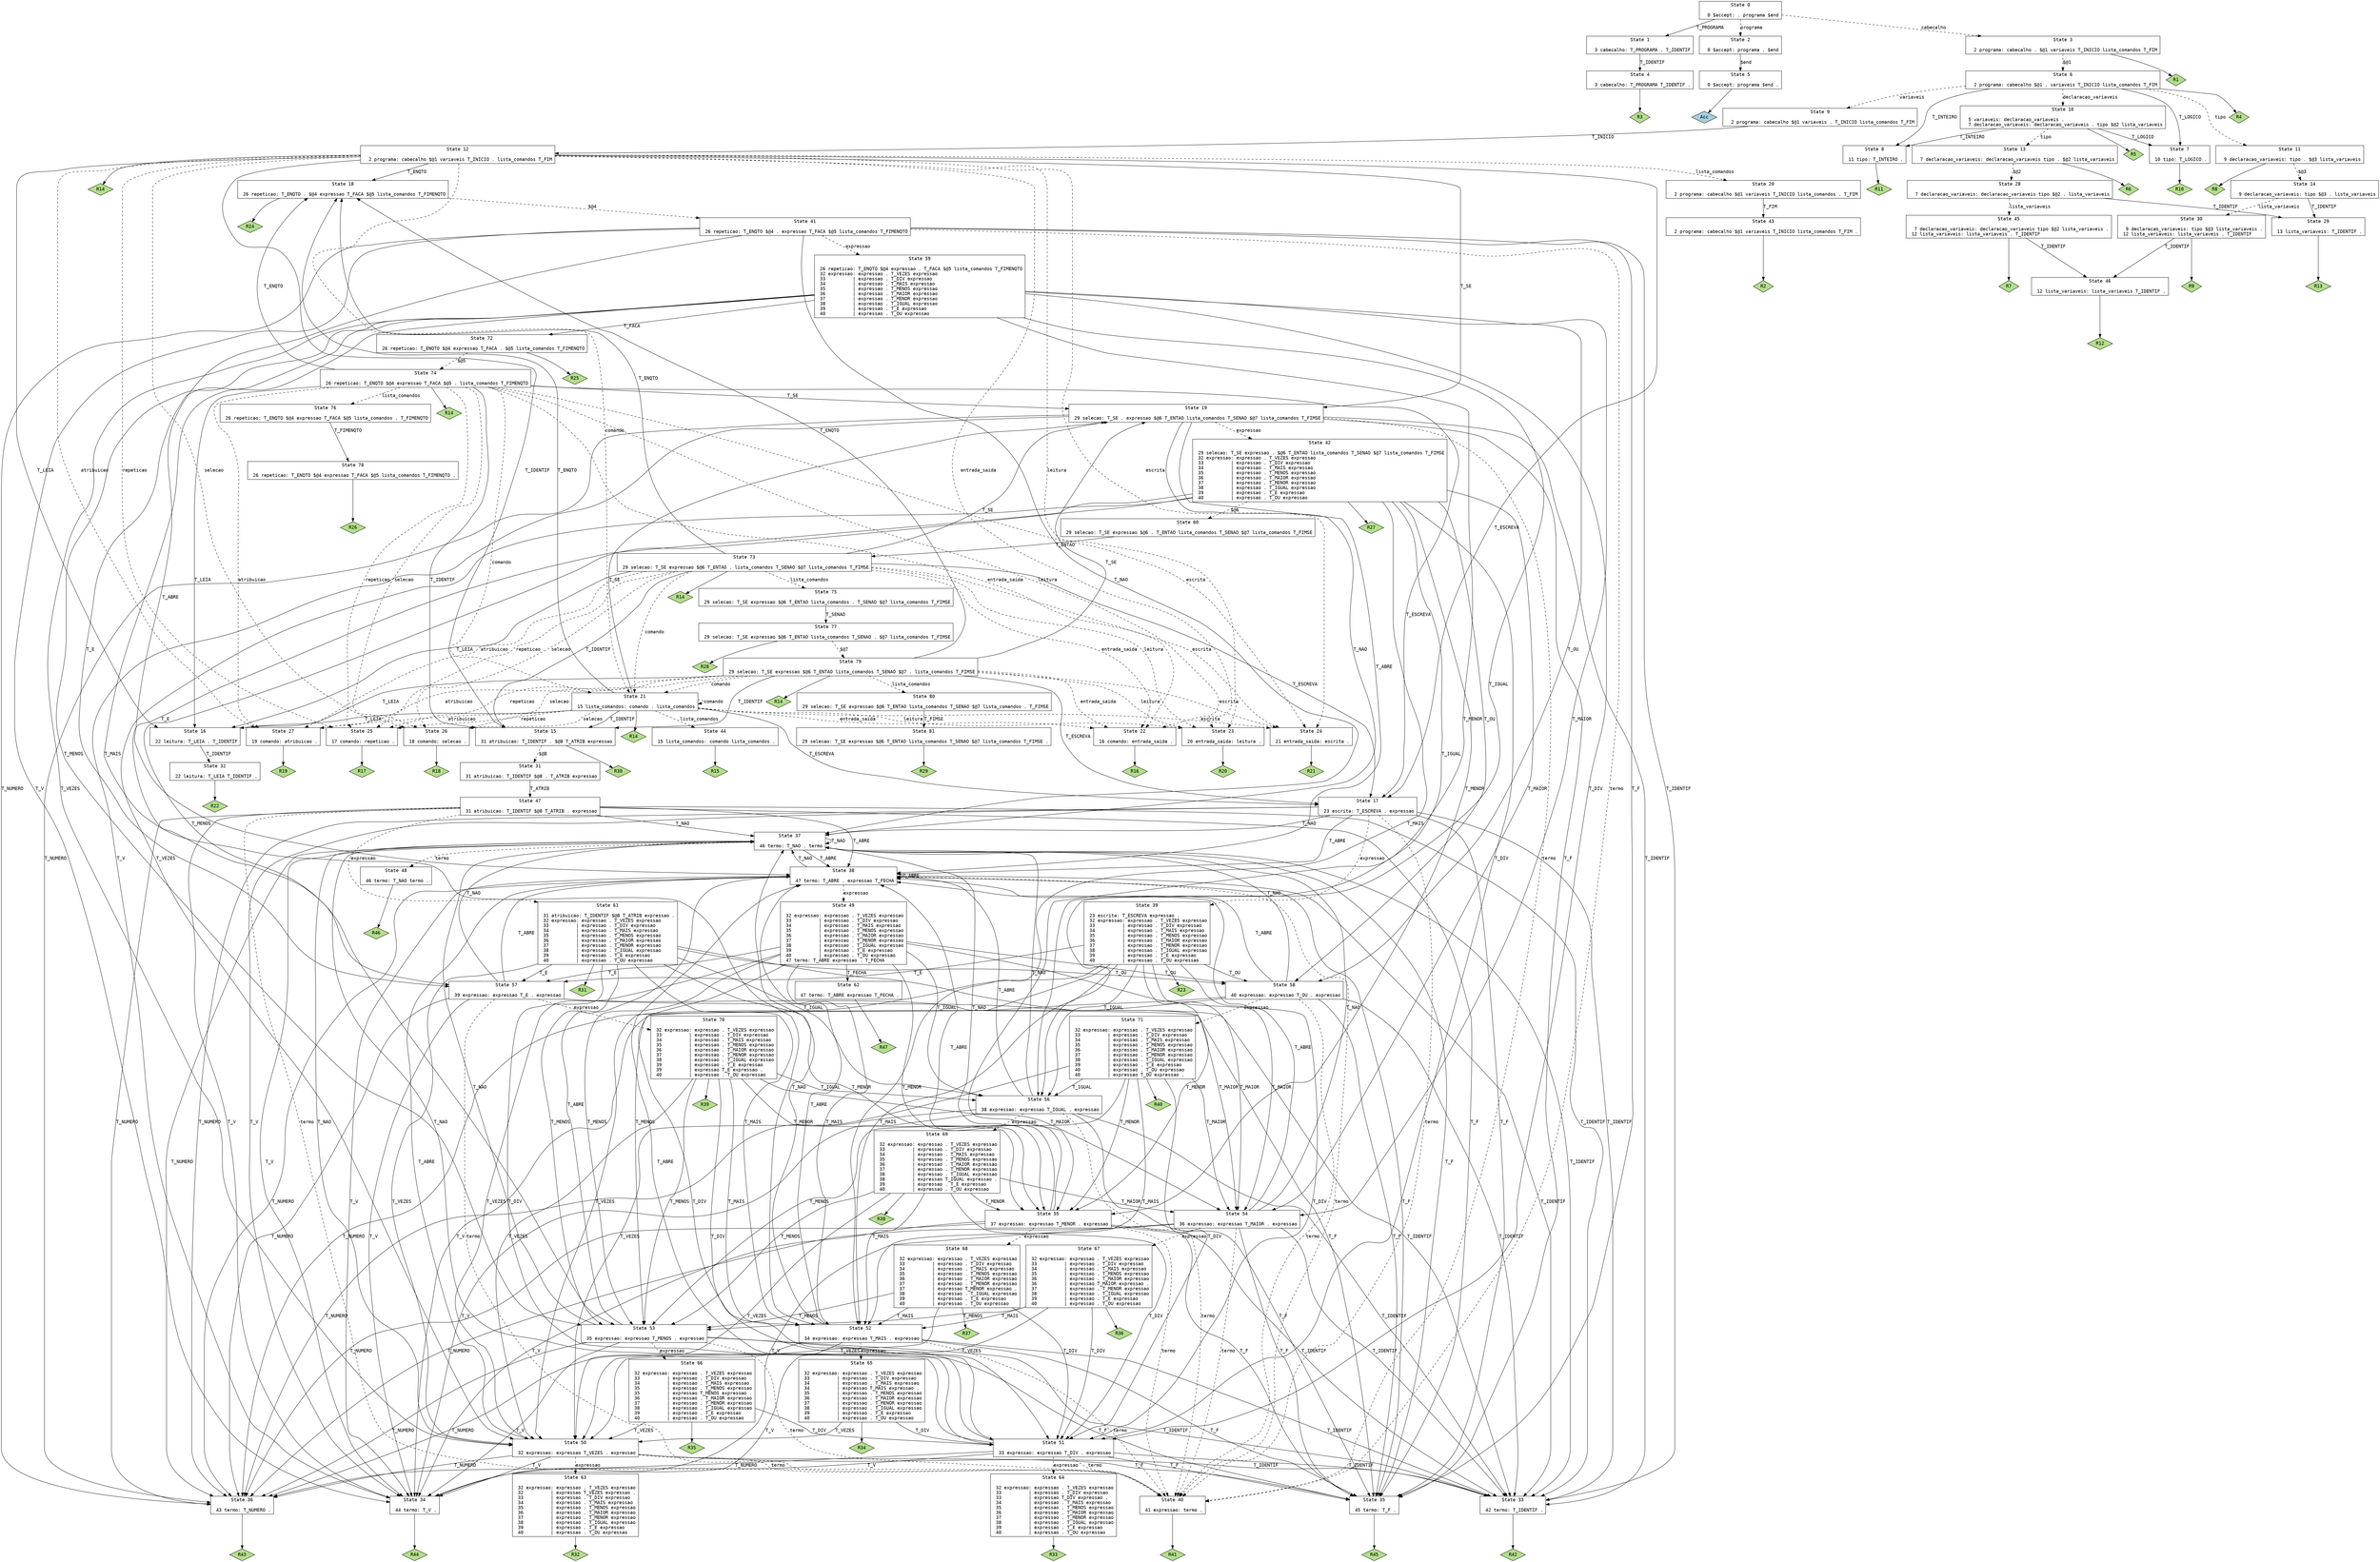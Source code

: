 // Gerado por GNU Bison 3.0.2.
// Reportar erros para <bug-bison@gnu.org>.
// página inicial: <http://www.gnu.org/software/bison/>.

digraph "sintatico.y"
{
  node [fontname = courier, shape = box, colorscheme = paired6]
  edge [fontname = courier]

  0 [label="State 0\n\l  0 $accept: . programa $end\l"]
  0 -> 1 [style=solid label="T_PROGRAMA"]
  0 -> 2 [style=dashed label="programa"]
  0 -> 3 [style=dashed label="cabecalho"]
  1 [label="State 1\n\l  3 cabecalho: T_PROGRAMA . T_IDENTIF\l"]
  1 -> 4 [style=solid label="T_IDENTIF"]
  2 [label="State 2\n\l  0 $accept: programa . $end\l"]
  2 -> 5 [style=solid label="$end"]
  3 [label="State 3\n\l  2 programa: cabecalho . $@1 variaveis T_INICIO lista_comandos T_FIM\l"]
  3 -> 6 [style=dashed label="$@1"]
  3 -> "3R1" [style=solid]
 "3R1" [label="R1", fillcolor=3, shape=diamond, style=filled]
  4 [label="State 4\n\l  3 cabecalho: T_PROGRAMA T_IDENTIF .\l"]
  4 -> "4R3" [style=solid]
 "4R3" [label="R3", fillcolor=3, shape=diamond, style=filled]
  5 [label="State 5\n\l  0 $accept: programa $end .\l"]
  5 -> "5R0" [style=solid]
 "5R0" [label="Acc", fillcolor=1, shape=diamond, style=filled]
  6 [label="State 6\n\l  2 programa: cabecalho $@1 . variaveis T_INICIO lista_comandos T_FIM\l"]
  6 -> 7 [style=solid label="T_LOGICO"]
  6 -> 8 [style=solid label="T_INTEIRO"]
  6 -> 9 [style=dashed label="variaveis"]
  6 -> 10 [style=dashed label="declaracao_variaveis"]
  6 -> 11 [style=dashed label="tipo"]
  6 -> "6R4" [style=solid]
 "6R4" [label="R4", fillcolor=3, shape=diamond, style=filled]
  7 [label="State 7\n\l 10 tipo: T_LOGICO .\l"]
  7 -> "7R10" [style=solid]
 "7R10" [label="R10", fillcolor=3, shape=diamond, style=filled]
  8 [label="State 8\n\l 11 tipo: T_INTEIRO .\l"]
  8 -> "8R11" [style=solid]
 "8R11" [label="R11", fillcolor=3, shape=diamond, style=filled]
  9 [label="State 9\n\l  2 programa: cabecalho $@1 variaveis . T_INICIO lista_comandos T_FIM\l"]
  9 -> 12 [style=solid label="T_INICIO"]
  10 [label="State 10\n\l  5 variaveis: declaracao_variaveis .\l  7 declaracao_variaveis: declaracao_variaveis . tipo $@2 lista_variaveis\l"]
  10 -> 7 [style=solid label="T_LOGICO"]
  10 -> 8 [style=solid label="T_INTEIRO"]
  10 -> 13 [style=dashed label="tipo"]
  10 -> "10R5" [style=solid]
 "10R5" [label="R5", fillcolor=3, shape=diamond, style=filled]
  11 [label="State 11\n\l  9 declaracao_variaveis: tipo . $@3 lista_variaveis\l"]
  11 -> 14 [style=dashed label="$@3"]
  11 -> "11R8" [style=solid]
 "11R8" [label="R8", fillcolor=3, shape=diamond, style=filled]
  12 [label="State 12\n\l  2 programa: cabecalho $@1 variaveis T_INICIO . lista_comandos T_FIM\l"]
  12 -> 15 [style=solid label="T_IDENTIF"]
  12 -> 16 [style=solid label="T_LEIA"]
  12 -> 17 [style=solid label="T_ESCREVA"]
  12 -> 18 [style=solid label="T_ENQTO"]
  12 -> 19 [style=solid label="T_SE"]
  12 -> 20 [style=dashed label="lista_comandos"]
  12 -> 21 [style=dashed label="comando"]
  12 -> 22 [style=dashed label="entrada_saida"]
  12 -> 23 [style=dashed label="leitura"]
  12 -> 24 [style=dashed label="escrita"]
  12 -> 25 [style=dashed label="repeticao"]
  12 -> 26 [style=dashed label="selecao"]
  12 -> 27 [style=dashed label="atribuicao"]
  12 -> "12R14" [style=solid]
 "12R14" [label="R14", fillcolor=3, shape=diamond, style=filled]
  13 [label="State 13\n\l  7 declaracao_variaveis: declaracao_variaveis tipo . $@2 lista_variaveis\l"]
  13 -> 28 [style=dashed label="$@2"]
  13 -> "13R6" [style=solid]
 "13R6" [label="R6", fillcolor=3, shape=diamond, style=filled]
  14 [label="State 14\n\l  9 declaracao_variaveis: tipo $@3 . lista_variaveis\l"]
  14 -> 29 [style=solid label="T_IDENTIF"]
  14 -> 30 [style=dashed label="lista_variaveis"]
  15 [label="State 15\n\l 31 atribuicao: T_IDENTIF . $@8 T_ATRIB expressao\l"]
  15 -> 31 [style=dashed label="$@8"]
  15 -> "15R30" [style=solid]
 "15R30" [label="R30", fillcolor=3, shape=diamond, style=filled]
  16 [label="State 16\n\l 22 leitura: T_LEIA . T_IDENTIF\l"]
  16 -> 32 [style=solid label="T_IDENTIF"]
  17 [label="State 17\n\l 23 escrita: T_ESCREVA . expressao\l"]
  17 -> 33 [style=solid label="T_IDENTIF"]
  17 -> 34 [style=solid label="T_V"]
  17 -> 35 [style=solid label="T_F"]
  17 -> 36 [style=solid label="T_NUMERO"]
  17 -> 37 [style=solid label="T_NAO"]
  17 -> 38 [style=solid label="T_ABRE"]
  17 -> 39 [style=dashed label="expressao"]
  17 -> 40 [style=dashed label="termo"]
  18 [label="State 18\n\l 26 repeticao: T_ENQTO . $@4 expressao T_FACA $@5 lista_comandos T_FIMENQTO\l"]
  18 -> 41 [style=dashed label="$@4"]
  18 -> "18R24" [style=solid]
 "18R24" [label="R24", fillcolor=3, shape=diamond, style=filled]
  19 [label="State 19\n\l 29 selecao: T_SE . expressao $@6 T_ENTAO lista_comandos T_SENAO $@7 lista_comandos T_FIMSE\l"]
  19 -> 33 [style=solid label="T_IDENTIF"]
  19 -> 34 [style=solid label="T_V"]
  19 -> 35 [style=solid label="T_F"]
  19 -> 36 [style=solid label="T_NUMERO"]
  19 -> 37 [style=solid label="T_NAO"]
  19 -> 38 [style=solid label="T_ABRE"]
  19 -> 42 [style=dashed label="expressao"]
  19 -> 40 [style=dashed label="termo"]
  20 [label="State 20\n\l  2 programa: cabecalho $@1 variaveis T_INICIO lista_comandos . T_FIM\l"]
  20 -> 43 [style=solid label="T_FIM"]
  21 [label="State 21\n\l 15 lista_comandos: comando . lista_comandos\l"]
  21 -> 15 [style=solid label="T_IDENTIF"]
  21 -> 16 [style=solid label="T_LEIA"]
  21 -> 17 [style=solid label="T_ESCREVA"]
  21 -> 18 [style=solid label="T_ENQTO"]
  21 -> 19 [style=solid label="T_SE"]
  21 -> 44 [style=dashed label="lista_comandos"]
  21 -> 21 [style=dashed label="comando"]
  21 -> 22 [style=dashed label="entrada_saida"]
  21 -> 23 [style=dashed label="leitura"]
  21 -> 24 [style=dashed label="escrita"]
  21 -> 25 [style=dashed label="repeticao"]
  21 -> 26 [style=dashed label="selecao"]
  21 -> 27 [style=dashed label="atribuicao"]
  21 -> "21R14" [style=solid]
 "21R14" [label="R14", fillcolor=3, shape=diamond, style=filled]
  22 [label="State 22\n\l 16 comando: entrada_saida .\l"]
  22 -> "22R16" [style=solid]
 "22R16" [label="R16", fillcolor=3, shape=diamond, style=filled]
  23 [label="State 23\n\l 20 entrada_saida: leitura .\l"]
  23 -> "23R20" [style=solid]
 "23R20" [label="R20", fillcolor=3, shape=diamond, style=filled]
  24 [label="State 24\n\l 21 entrada_saida: escrita .\l"]
  24 -> "24R21" [style=solid]
 "24R21" [label="R21", fillcolor=3, shape=diamond, style=filled]
  25 [label="State 25\n\l 17 comando: repeticao .\l"]
  25 -> "25R17" [style=solid]
 "25R17" [label="R17", fillcolor=3, shape=diamond, style=filled]
  26 [label="State 26\n\l 18 comando: selecao .\l"]
  26 -> "26R18" [style=solid]
 "26R18" [label="R18", fillcolor=3, shape=diamond, style=filled]
  27 [label="State 27\n\l 19 comando: atribuicao .\l"]
  27 -> "27R19" [style=solid]
 "27R19" [label="R19", fillcolor=3, shape=diamond, style=filled]
  28 [label="State 28\n\l  7 declaracao_variaveis: declaracao_variaveis tipo $@2 . lista_variaveis\l"]
  28 -> 29 [style=solid label="T_IDENTIF"]
  28 -> 45 [style=dashed label="lista_variaveis"]
  29 [label="State 29\n\l 13 lista_variaveis: T_IDENTIF .\l"]
  29 -> "29R13" [style=solid]
 "29R13" [label="R13", fillcolor=3, shape=diamond, style=filled]
  30 [label="State 30\n\l  9 declaracao_variaveis: tipo $@3 lista_variaveis .\l 12 lista_variaveis: lista_variaveis . T_IDENTIF\l"]
  30 -> 46 [style=solid label="T_IDENTIF"]
  30 -> "30R9" [style=solid]
 "30R9" [label="R9", fillcolor=3, shape=diamond, style=filled]
  31 [label="State 31\n\l 31 atribuicao: T_IDENTIF $@8 . T_ATRIB expressao\l"]
  31 -> 47 [style=solid label="T_ATRIB"]
  32 [label="State 32\n\l 22 leitura: T_LEIA T_IDENTIF .\l"]
  32 -> "32R22" [style=solid]
 "32R22" [label="R22", fillcolor=3, shape=diamond, style=filled]
  33 [label="State 33\n\l 42 termo: T_IDENTIF .\l"]
  33 -> "33R42" [style=solid]
 "33R42" [label="R42", fillcolor=3, shape=diamond, style=filled]
  34 [label="State 34\n\l 44 termo: T_V .\l"]
  34 -> "34R44" [style=solid]
 "34R44" [label="R44", fillcolor=3, shape=diamond, style=filled]
  35 [label="State 35\n\l 45 termo: T_F .\l"]
  35 -> "35R45" [style=solid]
 "35R45" [label="R45", fillcolor=3, shape=diamond, style=filled]
  36 [label="State 36\n\l 43 termo: T_NUMERO .\l"]
  36 -> "36R43" [style=solid]
 "36R43" [label="R43", fillcolor=3, shape=diamond, style=filled]
  37 [label="State 37\n\l 46 termo: T_NAO . termo\l"]
  37 -> 33 [style=solid label="T_IDENTIF"]
  37 -> 34 [style=solid label="T_V"]
  37 -> 35 [style=solid label="T_F"]
  37 -> 36 [style=solid label="T_NUMERO"]
  37 -> 37 [style=solid label="T_NAO"]
  37 -> 38 [style=solid label="T_ABRE"]
  37 -> 48 [style=dashed label="termo"]
  38 [label="State 38\n\l 47 termo: T_ABRE . expressao T_FECHA\l"]
  38 -> 33 [style=solid label="T_IDENTIF"]
  38 -> 34 [style=solid label="T_V"]
  38 -> 35 [style=solid label="T_F"]
  38 -> 36 [style=solid label="T_NUMERO"]
  38 -> 37 [style=solid label="T_NAO"]
  38 -> 38 [style=solid label="T_ABRE"]
  38 -> 49 [style=dashed label="expressao"]
  38 -> 40 [style=dashed label="termo"]
  39 [label="State 39\n\l 23 escrita: T_ESCREVA expressao .\l 32 expressao: expressao . T_VEZES expressao\l 33          | expressao . T_DIV expressao\l 34          | expressao . T_MAIS expressao\l 35          | expressao . T_MENOS expressao\l 36          | expressao . T_MAIOR expressao\l 37          | expressao . T_MENOR expressao\l 38          | expressao . T_IGUAL expressao\l 39          | expressao . T_E expressao\l 40          | expressao . T_OU expressao\l"]
  39 -> 50 [style=solid label="T_VEZES"]
  39 -> 51 [style=solid label="T_DIV"]
  39 -> 52 [style=solid label="T_MAIS"]
  39 -> 53 [style=solid label="T_MENOS"]
  39 -> 54 [style=solid label="T_MAIOR"]
  39 -> 55 [style=solid label="T_MENOR"]
  39 -> 56 [style=solid label="T_IGUAL"]
  39 -> 57 [style=solid label="T_E"]
  39 -> 58 [style=solid label="T_OU"]
  39 -> "39R23" [style=solid]
 "39R23" [label="R23", fillcolor=3, shape=diamond, style=filled]
  40 [label="State 40\n\l 41 expressao: termo .\l"]
  40 -> "40R41" [style=solid]
 "40R41" [label="R41", fillcolor=3, shape=diamond, style=filled]
  41 [label="State 41\n\l 26 repeticao: T_ENQTO $@4 . expressao T_FACA $@5 lista_comandos T_FIMENQTO\l"]
  41 -> 33 [style=solid label="T_IDENTIF"]
  41 -> 34 [style=solid label="T_V"]
  41 -> 35 [style=solid label="T_F"]
  41 -> 36 [style=solid label="T_NUMERO"]
  41 -> 37 [style=solid label="T_NAO"]
  41 -> 38 [style=solid label="T_ABRE"]
  41 -> 59 [style=dashed label="expressao"]
  41 -> 40 [style=dashed label="termo"]
  42 [label="State 42\n\l 29 selecao: T_SE expressao . $@6 T_ENTAO lista_comandos T_SENAO $@7 lista_comandos T_FIMSE\l 32 expressao: expressao . T_VEZES expressao\l 33          | expressao . T_DIV expressao\l 34          | expressao . T_MAIS expressao\l 35          | expressao . T_MENOS expressao\l 36          | expressao . T_MAIOR expressao\l 37          | expressao . T_MENOR expressao\l 38          | expressao . T_IGUAL expressao\l 39          | expressao . T_E expressao\l 40          | expressao . T_OU expressao\l"]
  42 -> 50 [style=solid label="T_VEZES"]
  42 -> 51 [style=solid label="T_DIV"]
  42 -> 52 [style=solid label="T_MAIS"]
  42 -> 53 [style=solid label="T_MENOS"]
  42 -> 54 [style=solid label="T_MAIOR"]
  42 -> 55 [style=solid label="T_MENOR"]
  42 -> 56 [style=solid label="T_IGUAL"]
  42 -> 57 [style=solid label="T_E"]
  42 -> 58 [style=solid label="T_OU"]
  42 -> 60 [style=dashed label="$@6"]
  42 -> "42R27" [style=solid]
 "42R27" [label="R27", fillcolor=3, shape=diamond, style=filled]
  43 [label="State 43\n\l  2 programa: cabecalho $@1 variaveis T_INICIO lista_comandos T_FIM .\l"]
  43 -> "43R2" [style=solid]
 "43R2" [label="R2", fillcolor=3, shape=diamond, style=filled]
  44 [label="State 44\n\l 15 lista_comandos: comando lista_comandos .\l"]
  44 -> "44R15" [style=solid]
 "44R15" [label="R15", fillcolor=3, shape=diamond, style=filled]
  45 [label="State 45\n\l  7 declaracao_variaveis: declaracao_variaveis tipo $@2 lista_variaveis .\l 12 lista_variaveis: lista_variaveis . T_IDENTIF\l"]
  45 -> 46 [style=solid label="T_IDENTIF"]
  45 -> "45R7" [style=solid]
 "45R7" [label="R7", fillcolor=3, shape=diamond, style=filled]
  46 [label="State 46\n\l 12 lista_variaveis: lista_variaveis T_IDENTIF .\l"]
  46 -> "46R12" [style=solid]
 "46R12" [label="R12", fillcolor=3, shape=diamond, style=filled]
  47 [label="State 47\n\l 31 atribuicao: T_IDENTIF $@8 T_ATRIB . expressao\l"]
  47 -> 33 [style=solid label="T_IDENTIF"]
  47 -> 34 [style=solid label="T_V"]
  47 -> 35 [style=solid label="T_F"]
  47 -> 36 [style=solid label="T_NUMERO"]
  47 -> 37 [style=solid label="T_NAO"]
  47 -> 38 [style=solid label="T_ABRE"]
  47 -> 61 [style=dashed label="expressao"]
  47 -> 40 [style=dashed label="termo"]
  48 [label="State 48\n\l 46 termo: T_NAO termo .\l"]
  48 -> "48R46" [style=solid]
 "48R46" [label="R46", fillcolor=3, shape=diamond, style=filled]
  49 [label="State 49\n\l 32 expressao: expressao . T_VEZES expressao\l 33          | expressao . T_DIV expressao\l 34          | expressao . T_MAIS expressao\l 35          | expressao . T_MENOS expressao\l 36          | expressao . T_MAIOR expressao\l 37          | expressao . T_MENOR expressao\l 38          | expressao . T_IGUAL expressao\l 39          | expressao . T_E expressao\l 40          | expressao . T_OU expressao\l 47 termo: T_ABRE expressao . T_FECHA\l"]
  49 -> 50 [style=solid label="T_VEZES"]
  49 -> 51 [style=solid label="T_DIV"]
  49 -> 52 [style=solid label="T_MAIS"]
  49 -> 53 [style=solid label="T_MENOS"]
  49 -> 54 [style=solid label="T_MAIOR"]
  49 -> 55 [style=solid label="T_MENOR"]
  49 -> 56 [style=solid label="T_IGUAL"]
  49 -> 57 [style=solid label="T_E"]
  49 -> 58 [style=solid label="T_OU"]
  49 -> 62 [style=solid label="T_FECHA"]
  50 [label="State 50\n\l 32 expressao: expressao T_VEZES . expressao\l"]
  50 -> 33 [style=solid label="T_IDENTIF"]
  50 -> 34 [style=solid label="T_V"]
  50 -> 35 [style=solid label="T_F"]
  50 -> 36 [style=solid label="T_NUMERO"]
  50 -> 37 [style=solid label="T_NAO"]
  50 -> 38 [style=solid label="T_ABRE"]
  50 -> 63 [style=dashed label="expressao"]
  50 -> 40 [style=dashed label="termo"]
  51 [label="State 51\n\l 33 expressao: expressao T_DIV . expressao\l"]
  51 -> 33 [style=solid label="T_IDENTIF"]
  51 -> 34 [style=solid label="T_V"]
  51 -> 35 [style=solid label="T_F"]
  51 -> 36 [style=solid label="T_NUMERO"]
  51 -> 37 [style=solid label="T_NAO"]
  51 -> 38 [style=solid label="T_ABRE"]
  51 -> 64 [style=dashed label="expressao"]
  51 -> 40 [style=dashed label="termo"]
  52 [label="State 52\n\l 34 expressao: expressao T_MAIS . expressao\l"]
  52 -> 33 [style=solid label="T_IDENTIF"]
  52 -> 34 [style=solid label="T_V"]
  52 -> 35 [style=solid label="T_F"]
  52 -> 36 [style=solid label="T_NUMERO"]
  52 -> 37 [style=solid label="T_NAO"]
  52 -> 38 [style=solid label="T_ABRE"]
  52 -> 65 [style=dashed label="expressao"]
  52 -> 40 [style=dashed label="termo"]
  53 [label="State 53\n\l 35 expressao: expressao T_MENOS . expressao\l"]
  53 -> 33 [style=solid label="T_IDENTIF"]
  53 -> 34 [style=solid label="T_V"]
  53 -> 35 [style=solid label="T_F"]
  53 -> 36 [style=solid label="T_NUMERO"]
  53 -> 37 [style=solid label="T_NAO"]
  53 -> 38 [style=solid label="T_ABRE"]
  53 -> 66 [style=dashed label="expressao"]
  53 -> 40 [style=dashed label="termo"]
  54 [label="State 54\n\l 36 expressao: expressao T_MAIOR . expressao\l"]
  54 -> 33 [style=solid label="T_IDENTIF"]
  54 -> 34 [style=solid label="T_V"]
  54 -> 35 [style=solid label="T_F"]
  54 -> 36 [style=solid label="T_NUMERO"]
  54 -> 37 [style=solid label="T_NAO"]
  54 -> 38 [style=solid label="T_ABRE"]
  54 -> 67 [style=dashed label="expressao"]
  54 -> 40 [style=dashed label="termo"]
  55 [label="State 55\n\l 37 expressao: expressao T_MENOR . expressao\l"]
  55 -> 33 [style=solid label="T_IDENTIF"]
  55 -> 34 [style=solid label="T_V"]
  55 -> 35 [style=solid label="T_F"]
  55 -> 36 [style=solid label="T_NUMERO"]
  55 -> 37 [style=solid label="T_NAO"]
  55 -> 38 [style=solid label="T_ABRE"]
  55 -> 68 [style=dashed label="expressao"]
  55 -> 40 [style=dashed label="termo"]
  56 [label="State 56\n\l 38 expressao: expressao T_IGUAL . expressao\l"]
  56 -> 33 [style=solid label="T_IDENTIF"]
  56 -> 34 [style=solid label="T_V"]
  56 -> 35 [style=solid label="T_F"]
  56 -> 36 [style=solid label="T_NUMERO"]
  56 -> 37 [style=solid label="T_NAO"]
  56 -> 38 [style=solid label="T_ABRE"]
  56 -> 69 [style=dashed label="expressao"]
  56 -> 40 [style=dashed label="termo"]
  57 [label="State 57\n\l 39 expressao: expressao T_E . expressao\l"]
  57 -> 33 [style=solid label="T_IDENTIF"]
  57 -> 34 [style=solid label="T_V"]
  57 -> 35 [style=solid label="T_F"]
  57 -> 36 [style=solid label="T_NUMERO"]
  57 -> 37 [style=solid label="T_NAO"]
  57 -> 38 [style=solid label="T_ABRE"]
  57 -> 70 [style=dashed label="expressao"]
  57 -> 40 [style=dashed label="termo"]
  58 [label="State 58\n\l 40 expressao: expressao T_OU . expressao\l"]
  58 -> 33 [style=solid label="T_IDENTIF"]
  58 -> 34 [style=solid label="T_V"]
  58 -> 35 [style=solid label="T_F"]
  58 -> 36 [style=solid label="T_NUMERO"]
  58 -> 37 [style=solid label="T_NAO"]
  58 -> 38 [style=solid label="T_ABRE"]
  58 -> 71 [style=dashed label="expressao"]
  58 -> 40 [style=dashed label="termo"]
  59 [label="State 59\n\l 26 repeticao: T_ENQTO $@4 expressao . T_FACA $@5 lista_comandos T_FIMENQTO\l 32 expressao: expressao . T_VEZES expressao\l 33          | expressao . T_DIV expressao\l 34          | expressao . T_MAIS expressao\l 35          | expressao . T_MENOS expressao\l 36          | expressao . T_MAIOR expressao\l 37          | expressao . T_MENOR expressao\l 38          | expressao . T_IGUAL expressao\l 39          | expressao . T_E expressao\l 40          | expressao . T_OU expressao\l"]
  59 -> 72 [style=solid label="T_FACA"]
  59 -> 50 [style=solid label="T_VEZES"]
  59 -> 51 [style=solid label="T_DIV"]
  59 -> 52 [style=solid label="T_MAIS"]
  59 -> 53 [style=solid label="T_MENOS"]
  59 -> 54 [style=solid label="T_MAIOR"]
  59 -> 55 [style=solid label="T_MENOR"]
  59 -> 56 [style=solid label="T_IGUAL"]
  59 -> 57 [style=solid label="T_E"]
  59 -> 58 [style=solid label="T_OU"]
  60 [label="State 60\n\l 29 selecao: T_SE expressao $@6 . T_ENTAO lista_comandos T_SENAO $@7 lista_comandos T_FIMSE\l"]
  60 -> 73 [style=solid label="T_ENTAO"]
  61 [label="State 61\n\l 31 atribuicao: T_IDENTIF $@8 T_ATRIB expressao .\l 32 expressao: expressao . T_VEZES expressao\l 33          | expressao . T_DIV expressao\l 34          | expressao . T_MAIS expressao\l 35          | expressao . T_MENOS expressao\l 36          | expressao . T_MAIOR expressao\l 37          | expressao . T_MENOR expressao\l 38          | expressao . T_IGUAL expressao\l 39          | expressao . T_E expressao\l 40          | expressao . T_OU expressao\l"]
  61 -> 50 [style=solid label="T_VEZES"]
  61 -> 51 [style=solid label="T_DIV"]
  61 -> 52 [style=solid label="T_MAIS"]
  61 -> 53 [style=solid label="T_MENOS"]
  61 -> 54 [style=solid label="T_MAIOR"]
  61 -> 55 [style=solid label="T_MENOR"]
  61 -> 56 [style=solid label="T_IGUAL"]
  61 -> 57 [style=solid label="T_E"]
  61 -> 58 [style=solid label="T_OU"]
  61 -> "61R31" [style=solid]
 "61R31" [label="R31", fillcolor=3, shape=diamond, style=filled]
  62 [label="State 62\n\l 47 termo: T_ABRE expressao T_FECHA .\l"]
  62 -> "62R47" [style=solid]
 "62R47" [label="R47", fillcolor=3, shape=diamond, style=filled]
  63 [label="State 63\n\l 32 expressao: expressao . T_VEZES expressao\l 32          | expressao T_VEZES expressao .\l 33          | expressao . T_DIV expressao\l 34          | expressao . T_MAIS expressao\l 35          | expressao . T_MENOS expressao\l 36          | expressao . T_MAIOR expressao\l 37          | expressao . T_MENOR expressao\l 38          | expressao . T_IGUAL expressao\l 39          | expressao . T_E expressao\l 40          | expressao . T_OU expressao\l"]
  63 -> "63R32" [style=solid]
 "63R32" [label="R32", fillcolor=3, shape=diamond, style=filled]
  64 [label="State 64\n\l 32 expressao: expressao . T_VEZES expressao\l 33          | expressao . T_DIV expressao\l 33          | expressao T_DIV expressao .\l 34          | expressao . T_MAIS expressao\l 35          | expressao . T_MENOS expressao\l 36          | expressao . T_MAIOR expressao\l 37          | expressao . T_MENOR expressao\l 38          | expressao . T_IGUAL expressao\l 39          | expressao . T_E expressao\l 40          | expressao . T_OU expressao\l"]
  64 -> "64R33" [style=solid]
 "64R33" [label="R33", fillcolor=3, shape=diamond, style=filled]
  65 [label="State 65\n\l 32 expressao: expressao . T_VEZES expressao\l 33          | expressao . T_DIV expressao\l 34          | expressao . T_MAIS expressao\l 34          | expressao T_MAIS expressao .\l 35          | expressao . T_MENOS expressao\l 36          | expressao . T_MAIOR expressao\l 37          | expressao . T_MENOR expressao\l 38          | expressao . T_IGUAL expressao\l 39          | expressao . T_E expressao\l 40          | expressao . T_OU expressao\l"]
  65 -> 50 [style=solid label="T_VEZES"]
  65 -> 51 [style=solid label="T_DIV"]
  65 -> "65R34" [style=solid]
 "65R34" [label="R34", fillcolor=3, shape=diamond, style=filled]
  66 [label="State 66\n\l 32 expressao: expressao . T_VEZES expressao\l 33          | expressao . T_DIV expressao\l 34          | expressao . T_MAIS expressao\l 35          | expressao . T_MENOS expressao\l 35          | expressao T_MENOS expressao .\l 36          | expressao . T_MAIOR expressao\l 37          | expressao . T_MENOR expressao\l 38          | expressao . T_IGUAL expressao\l 39          | expressao . T_E expressao\l 40          | expressao . T_OU expressao\l"]
  66 -> 50 [style=solid label="T_VEZES"]
  66 -> 51 [style=solid label="T_DIV"]
  66 -> "66R35" [style=solid]
 "66R35" [label="R35", fillcolor=3, shape=diamond, style=filled]
  67 [label="State 67\n\l 32 expressao: expressao . T_VEZES expressao\l 33          | expressao . T_DIV expressao\l 34          | expressao . T_MAIS expressao\l 35          | expressao . T_MENOS expressao\l 36          | expressao . T_MAIOR expressao\l 36          | expressao T_MAIOR expressao .\l 37          | expressao . T_MENOR expressao\l 38          | expressao . T_IGUAL expressao\l 39          | expressao . T_E expressao\l 40          | expressao . T_OU expressao\l"]
  67 -> 50 [style=solid label="T_VEZES"]
  67 -> 51 [style=solid label="T_DIV"]
  67 -> 52 [style=solid label="T_MAIS"]
  67 -> 53 [style=solid label="T_MENOS"]
  67 -> "67R36" [style=solid]
 "67R36" [label="R36", fillcolor=3, shape=diamond, style=filled]
  68 [label="State 68\n\l 32 expressao: expressao . T_VEZES expressao\l 33          | expressao . T_DIV expressao\l 34          | expressao . T_MAIS expressao\l 35          | expressao . T_MENOS expressao\l 36          | expressao . T_MAIOR expressao\l 37          | expressao . T_MENOR expressao\l 37          | expressao T_MENOR expressao .\l 38          | expressao . T_IGUAL expressao\l 39          | expressao . T_E expressao\l 40          | expressao . T_OU expressao\l"]
  68 -> 50 [style=solid label="T_VEZES"]
  68 -> 51 [style=solid label="T_DIV"]
  68 -> 52 [style=solid label="T_MAIS"]
  68 -> 53 [style=solid label="T_MENOS"]
  68 -> "68R37" [style=solid]
 "68R37" [label="R37", fillcolor=3, shape=diamond, style=filled]
  69 [label="State 69\n\l 32 expressao: expressao . T_VEZES expressao\l 33          | expressao . T_DIV expressao\l 34          | expressao . T_MAIS expressao\l 35          | expressao . T_MENOS expressao\l 36          | expressao . T_MAIOR expressao\l 37          | expressao . T_MENOR expressao\l 38          | expressao . T_IGUAL expressao\l 38          | expressao T_IGUAL expressao .\l 39          | expressao . T_E expressao\l 40          | expressao . T_OU expressao\l"]
  69 -> 50 [style=solid label="T_VEZES"]
  69 -> 51 [style=solid label="T_DIV"]
  69 -> 52 [style=solid label="T_MAIS"]
  69 -> 53 [style=solid label="T_MENOS"]
  69 -> 54 [style=solid label="T_MAIOR"]
  69 -> 55 [style=solid label="T_MENOR"]
  69 -> "69R38" [style=solid]
 "69R38" [label="R38", fillcolor=3, shape=diamond, style=filled]
  70 [label="State 70\n\l 32 expressao: expressao . T_VEZES expressao\l 33          | expressao . T_DIV expressao\l 34          | expressao . T_MAIS expressao\l 35          | expressao . T_MENOS expressao\l 36          | expressao . T_MAIOR expressao\l 37          | expressao . T_MENOR expressao\l 38          | expressao . T_IGUAL expressao\l 39          | expressao . T_E expressao\l 39          | expressao T_E expressao .\l 40          | expressao . T_OU expressao\l"]
  70 -> 50 [style=solid label="T_VEZES"]
  70 -> 51 [style=solid label="T_DIV"]
  70 -> 52 [style=solid label="T_MAIS"]
  70 -> 53 [style=solid label="T_MENOS"]
  70 -> 54 [style=solid label="T_MAIOR"]
  70 -> 55 [style=solid label="T_MENOR"]
  70 -> 56 [style=solid label="T_IGUAL"]
  70 -> "70R39" [style=solid]
 "70R39" [label="R39", fillcolor=3, shape=diamond, style=filled]
  71 [label="State 71\n\l 32 expressao: expressao . T_VEZES expressao\l 33          | expressao . T_DIV expressao\l 34          | expressao . T_MAIS expressao\l 35          | expressao . T_MENOS expressao\l 36          | expressao . T_MAIOR expressao\l 37          | expressao . T_MENOR expressao\l 38          | expressao . T_IGUAL expressao\l 39          | expressao . T_E expressao\l 40          | expressao . T_OU expressao\l 40          | expressao T_OU expressao .\l"]
  71 -> 50 [style=solid label="T_VEZES"]
  71 -> 51 [style=solid label="T_DIV"]
  71 -> 52 [style=solid label="T_MAIS"]
  71 -> 53 [style=solid label="T_MENOS"]
  71 -> 54 [style=solid label="T_MAIOR"]
  71 -> 55 [style=solid label="T_MENOR"]
  71 -> 56 [style=solid label="T_IGUAL"]
  71 -> "71R40" [style=solid]
 "71R40" [label="R40", fillcolor=3, shape=diamond, style=filled]
  72 [label="State 72\n\l 26 repeticao: T_ENQTO $@4 expressao T_FACA . $@5 lista_comandos T_FIMENQTO\l"]
  72 -> 74 [style=dashed label="$@5"]
  72 -> "72R25" [style=solid]
 "72R25" [label="R25", fillcolor=3, shape=diamond, style=filled]
  73 [label="State 73\n\l 29 selecao: T_SE expressao $@6 T_ENTAO . lista_comandos T_SENAO $@7 lista_comandos T_FIMSE\l"]
  73 -> 15 [style=solid label="T_IDENTIF"]
  73 -> 16 [style=solid label="T_LEIA"]
  73 -> 17 [style=solid label="T_ESCREVA"]
  73 -> 18 [style=solid label="T_ENQTO"]
  73 -> 19 [style=solid label="T_SE"]
  73 -> 75 [style=dashed label="lista_comandos"]
  73 -> 21 [style=dashed label="comando"]
  73 -> 22 [style=dashed label="entrada_saida"]
  73 -> 23 [style=dashed label="leitura"]
  73 -> 24 [style=dashed label="escrita"]
  73 -> 25 [style=dashed label="repeticao"]
  73 -> 26 [style=dashed label="selecao"]
  73 -> 27 [style=dashed label="atribuicao"]
  73 -> "73R14" [style=solid]
 "73R14" [label="R14", fillcolor=3, shape=diamond, style=filled]
  74 [label="State 74\n\l 26 repeticao: T_ENQTO $@4 expressao T_FACA $@5 . lista_comandos T_FIMENQTO\l"]
  74 -> 15 [style=solid label="T_IDENTIF"]
  74 -> 16 [style=solid label="T_LEIA"]
  74 -> 17 [style=solid label="T_ESCREVA"]
  74 -> 18 [style=solid label="T_ENQTO"]
  74 -> 19 [style=solid label="T_SE"]
  74 -> 76 [style=dashed label="lista_comandos"]
  74 -> 21 [style=dashed label="comando"]
  74 -> 22 [style=dashed label="entrada_saida"]
  74 -> 23 [style=dashed label="leitura"]
  74 -> 24 [style=dashed label="escrita"]
  74 -> 25 [style=dashed label="repeticao"]
  74 -> 26 [style=dashed label="selecao"]
  74 -> 27 [style=dashed label="atribuicao"]
  74 -> "74R14" [style=solid]
 "74R14" [label="R14", fillcolor=3, shape=diamond, style=filled]
  75 [label="State 75\n\l 29 selecao: T_SE expressao $@6 T_ENTAO lista_comandos . T_SENAO $@7 lista_comandos T_FIMSE\l"]
  75 -> 77 [style=solid label="T_SENAO"]
  76 [label="State 76\n\l 26 repeticao: T_ENQTO $@4 expressao T_FACA $@5 lista_comandos . T_FIMENQTO\l"]
  76 -> 78 [style=solid label="T_FIMENQTO"]
  77 [label="State 77\n\l 29 selecao: T_SE expressao $@6 T_ENTAO lista_comandos T_SENAO . $@7 lista_comandos T_FIMSE\l"]
  77 -> 79 [style=dashed label="$@7"]
  77 -> "77R28" [style=solid]
 "77R28" [label="R28", fillcolor=3, shape=diamond, style=filled]
  78 [label="State 78\n\l 26 repeticao: T_ENQTO $@4 expressao T_FACA $@5 lista_comandos T_FIMENQTO .\l"]
  78 -> "78R26" [style=solid]
 "78R26" [label="R26", fillcolor=3, shape=diamond, style=filled]
  79 [label="State 79\n\l 29 selecao: T_SE expressao $@6 T_ENTAO lista_comandos T_SENAO $@7 . lista_comandos T_FIMSE\l"]
  79 -> 15 [style=solid label="T_IDENTIF"]
  79 -> 16 [style=solid label="T_LEIA"]
  79 -> 17 [style=solid label="T_ESCREVA"]
  79 -> 18 [style=solid label="T_ENQTO"]
  79 -> 19 [style=solid label="T_SE"]
  79 -> 80 [style=dashed label="lista_comandos"]
  79 -> 21 [style=dashed label="comando"]
  79 -> 22 [style=dashed label="entrada_saida"]
  79 -> 23 [style=dashed label="leitura"]
  79 -> 24 [style=dashed label="escrita"]
  79 -> 25 [style=dashed label="repeticao"]
  79 -> 26 [style=dashed label="selecao"]
  79 -> 27 [style=dashed label="atribuicao"]
  79 -> "79R14" [style=solid]
 "79R14" [label="R14", fillcolor=3, shape=diamond, style=filled]
  80 [label="State 80\n\l 29 selecao: T_SE expressao $@6 T_ENTAO lista_comandos T_SENAO $@7 lista_comandos . T_FIMSE\l"]
  80 -> 81 [style=solid label="T_FIMSE"]
  81 [label="State 81\n\l 29 selecao: T_SE expressao $@6 T_ENTAO lista_comandos T_SENAO $@7 lista_comandos T_FIMSE .\l"]
  81 -> "81R29" [style=solid]
 "81R29" [label="R29", fillcolor=3, shape=diamond, style=filled]
}
